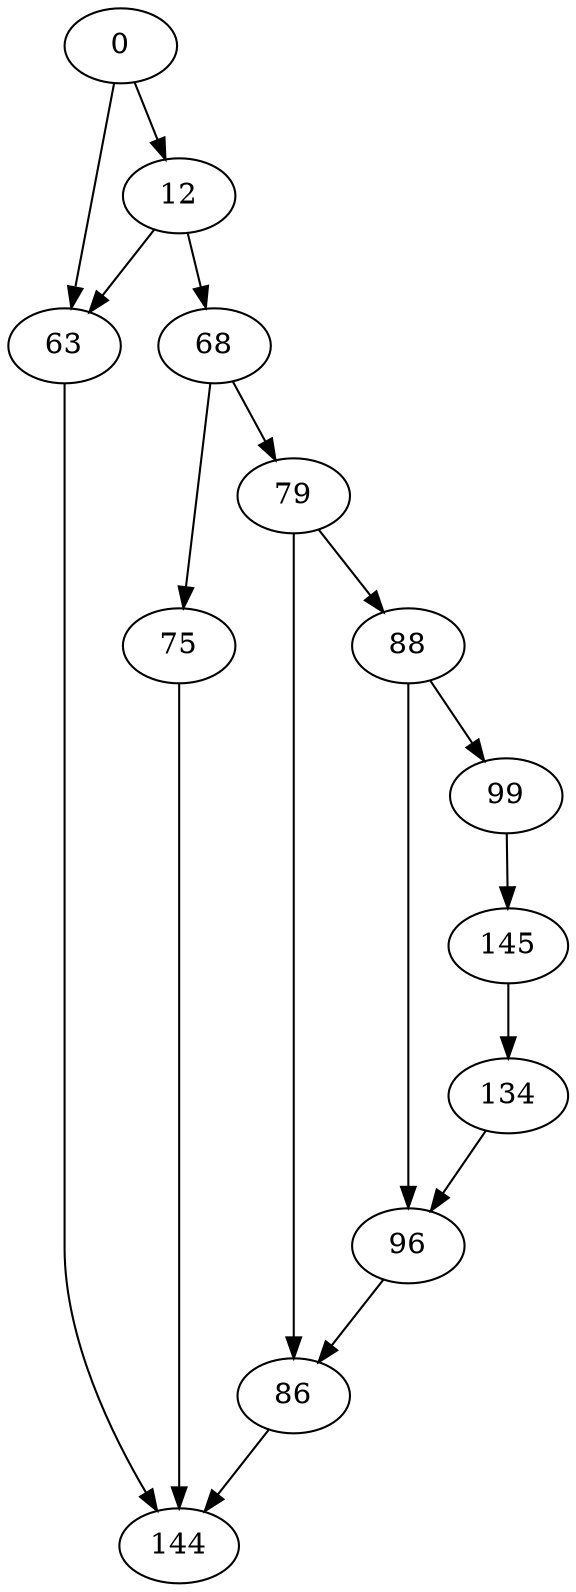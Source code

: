 digraph {
	0 [label=0]
	12 [label=12]
	63 [label=63]
	68 [label=68]
	75 [label=75]
	79 [label=79]
	86 [label=86]
	88 [label=88]
	96 [label=96]
	99 [label=99]
	134 [label=134]
	144 [label=144]
	145 [label=145]
	0 -> 12
	0 -> 63
	12 -> 68
	12 -> 63
	63 -> 144
	68 -> 75
	68 -> 79
	75 -> 144
	79 -> 88
	79 -> 86
	86 -> 144
	88 -> 99
	88 -> 96
	96 -> 86
	99 -> 145
	134 -> 96
	145 -> 134
}
